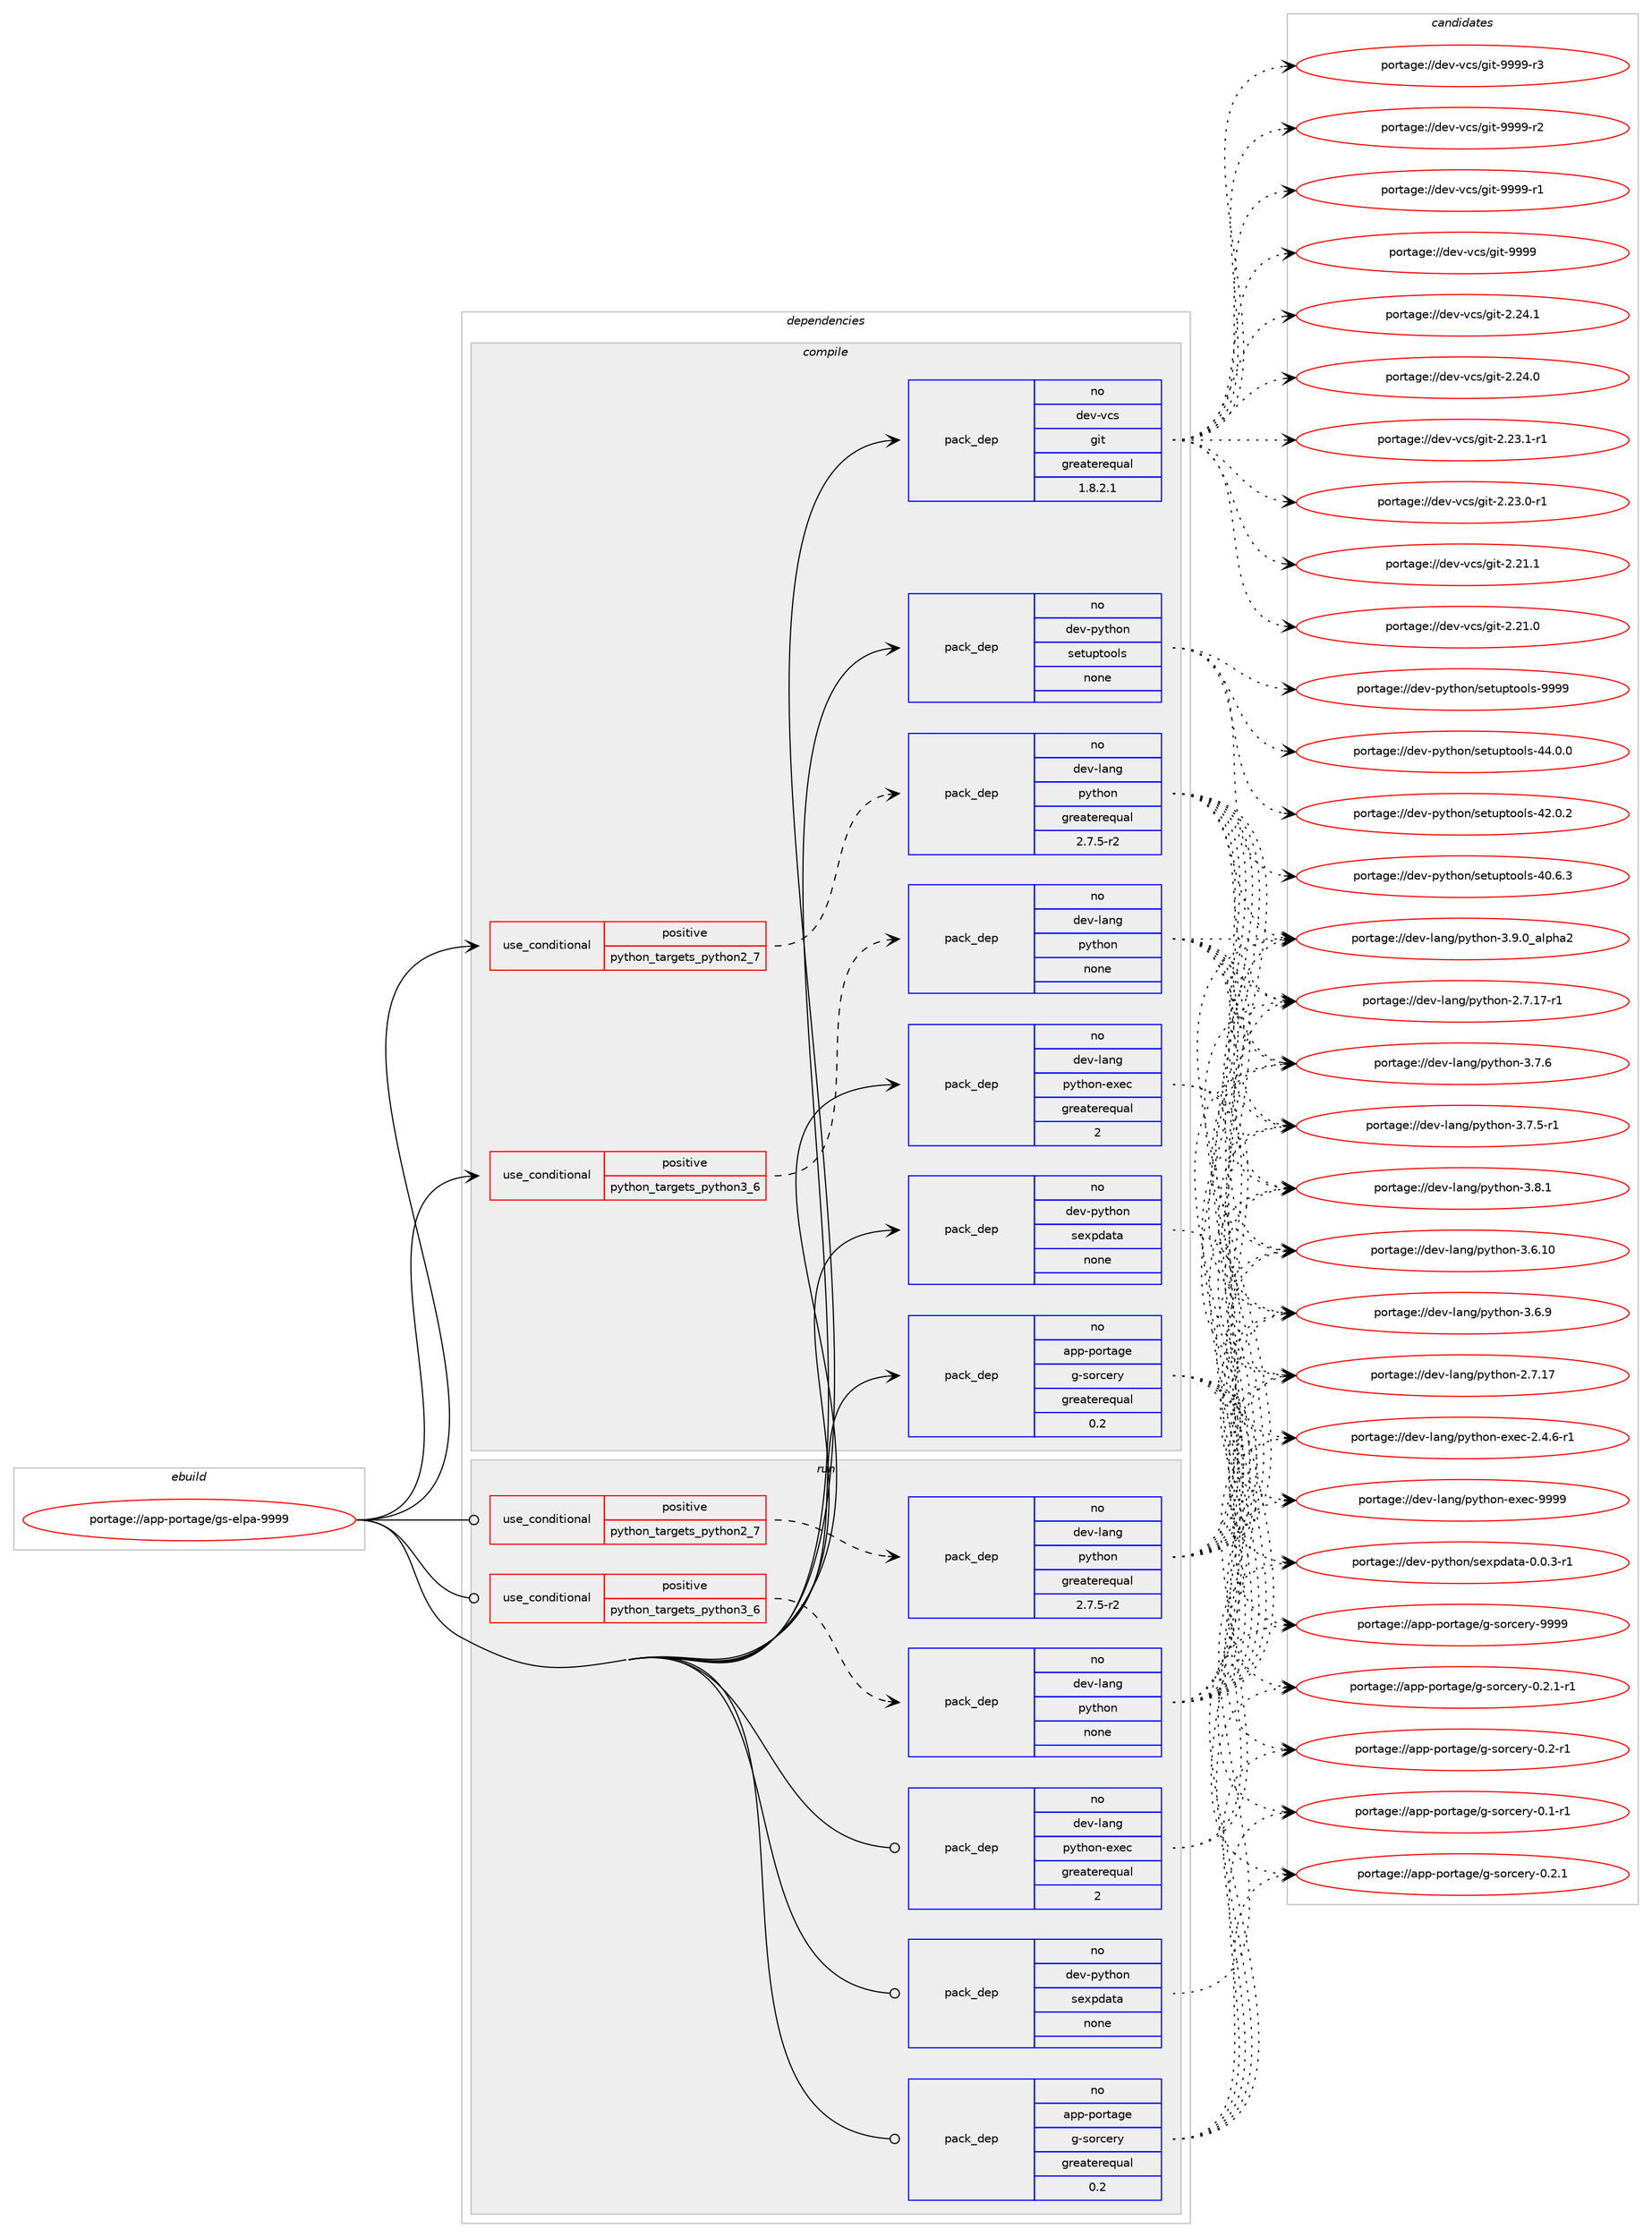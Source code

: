 digraph prolog {

# *************
# Graph options
# *************

newrank=true;
concentrate=true;
compound=true;
graph [rankdir=LR,fontname=Helvetica,fontsize=10,ranksep=1.5];#, ranksep=2.5, nodesep=0.2];
edge  [arrowhead=vee];
node  [fontname=Helvetica,fontsize=10];

# **********
# The ebuild
# **********

subgraph cluster_leftcol {
color=gray;
label=<<i>ebuild</i>>;
id [label="portage://app-portage/gs-elpa-9999", color=red, width=4, href="../app-portage/gs-elpa-9999.svg"];
}

# ****************
# The dependencies
# ****************

subgraph cluster_midcol {
color=gray;
label=<<i>dependencies</i>>;
subgraph cluster_compile {
fillcolor="#eeeeee";
style=filled;
label=<<i>compile</i>>;
subgraph cond141185 {
dependency601815 [label=<<TABLE BORDER="0" CELLBORDER="1" CELLSPACING="0" CELLPADDING="4"><TR><TD ROWSPAN="3" CELLPADDING="10">use_conditional</TD></TR><TR><TD>positive</TD></TR><TR><TD>python_targets_python2_7</TD></TR></TABLE>>, shape=none, color=red];
subgraph pack452587 {
dependency601816 [label=<<TABLE BORDER="0" CELLBORDER="1" CELLSPACING="0" CELLPADDING="4" WIDTH="220"><TR><TD ROWSPAN="6" CELLPADDING="30">pack_dep</TD></TR><TR><TD WIDTH="110">no</TD></TR><TR><TD>dev-lang</TD></TR><TR><TD>python</TD></TR><TR><TD>greaterequal</TD></TR><TR><TD>2.7.5-r2</TD></TR></TABLE>>, shape=none, color=blue];
}
dependency601815:e -> dependency601816:w [weight=20,style="dashed",arrowhead="vee"];
}
id:e -> dependency601815:w [weight=20,style="solid",arrowhead="vee"];
subgraph cond141186 {
dependency601817 [label=<<TABLE BORDER="0" CELLBORDER="1" CELLSPACING="0" CELLPADDING="4"><TR><TD ROWSPAN="3" CELLPADDING="10">use_conditional</TD></TR><TR><TD>positive</TD></TR><TR><TD>python_targets_python3_6</TD></TR></TABLE>>, shape=none, color=red];
subgraph pack452588 {
dependency601818 [label=<<TABLE BORDER="0" CELLBORDER="1" CELLSPACING="0" CELLPADDING="4" WIDTH="220"><TR><TD ROWSPAN="6" CELLPADDING="30">pack_dep</TD></TR><TR><TD WIDTH="110">no</TD></TR><TR><TD>dev-lang</TD></TR><TR><TD>python</TD></TR><TR><TD>none</TD></TR><TR><TD></TD></TR></TABLE>>, shape=none, color=blue];
}
dependency601817:e -> dependency601818:w [weight=20,style="dashed",arrowhead="vee"];
}
id:e -> dependency601817:w [weight=20,style="solid",arrowhead="vee"];
subgraph pack452589 {
dependency601819 [label=<<TABLE BORDER="0" CELLBORDER="1" CELLSPACING="0" CELLPADDING="4" WIDTH="220"><TR><TD ROWSPAN="6" CELLPADDING="30">pack_dep</TD></TR><TR><TD WIDTH="110">no</TD></TR><TR><TD>app-portage</TD></TR><TR><TD>g-sorcery</TD></TR><TR><TD>greaterequal</TD></TR><TR><TD>0.2</TD></TR></TABLE>>, shape=none, color=blue];
}
id:e -> dependency601819:w [weight=20,style="solid",arrowhead="vee"];
subgraph pack452590 {
dependency601820 [label=<<TABLE BORDER="0" CELLBORDER="1" CELLSPACING="0" CELLPADDING="4" WIDTH="220"><TR><TD ROWSPAN="6" CELLPADDING="30">pack_dep</TD></TR><TR><TD WIDTH="110">no</TD></TR><TR><TD>dev-lang</TD></TR><TR><TD>python-exec</TD></TR><TR><TD>greaterequal</TD></TR><TR><TD>2</TD></TR></TABLE>>, shape=none, color=blue];
}
id:e -> dependency601820:w [weight=20,style="solid",arrowhead="vee"];
subgraph pack452591 {
dependency601821 [label=<<TABLE BORDER="0" CELLBORDER="1" CELLSPACING="0" CELLPADDING="4" WIDTH="220"><TR><TD ROWSPAN="6" CELLPADDING="30">pack_dep</TD></TR><TR><TD WIDTH="110">no</TD></TR><TR><TD>dev-python</TD></TR><TR><TD>setuptools</TD></TR><TR><TD>none</TD></TR><TR><TD></TD></TR></TABLE>>, shape=none, color=blue];
}
id:e -> dependency601821:w [weight=20,style="solid",arrowhead="vee"];
subgraph pack452592 {
dependency601822 [label=<<TABLE BORDER="0" CELLBORDER="1" CELLSPACING="0" CELLPADDING="4" WIDTH="220"><TR><TD ROWSPAN="6" CELLPADDING="30">pack_dep</TD></TR><TR><TD WIDTH="110">no</TD></TR><TR><TD>dev-python</TD></TR><TR><TD>sexpdata</TD></TR><TR><TD>none</TD></TR><TR><TD></TD></TR></TABLE>>, shape=none, color=blue];
}
id:e -> dependency601822:w [weight=20,style="solid",arrowhead="vee"];
subgraph pack452593 {
dependency601823 [label=<<TABLE BORDER="0" CELLBORDER="1" CELLSPACING="0" CELLPADDING="4" WIDTH="220"><TR><TD ROWSPAN="6" CELLPADDING="30">pack_dep</TD></TR><TR><TD WIDTH="110">no</TD></TR><TR><TD>dev-vcs</TD></TR><TR><TD>git</TD></TR><TR><TD>greaterequal</TD></TR><TR><TD>1.8.2.1</TD></TR></TABLE>>, shape=none, color=blue];
}
id:e -> dependency601823:w [weight=20,style="solid",arrowhead="vee"];
}
subgraph cluster_compileandrun {
fillcolor="#eeeeee";
style=filled;
label=<<i>compile and run</i>>;
}
subgraph cluster_run {
fillcolor="#eeeeee";
style=filled;
label=<<i>run</i>>;
subgraph cond141187 {
dependency601824 [label=<<TABLE BORDER="0" CELLBORDER="1" CELLSPACING="0" CELLPADDING="4"><TR><TD ROWSPAN="3" CELLPADDING="10">use_conditional</TD></TR><TR><TD>positive</TD></TR><TR><TD>python_targets_python2_7</TD></TR></TABLE>>, shape=none, color=red];
subgraph pack452594 {
dependency601825 [label=<<TABLE BORDER="0" CELLBORDER="1" CELLSPACING="0" CELLPADDING="4" WIDTH="220"><TR><TD ROWSPAN="6" CELLPADDING="30">pack_dep</TD></TR><TR><TD WIDTH="110">no</TD></TR><TR><TD>dev-lang</TD></TR><TR><TD>python</TD></TR><TR><TD>greaterequal</TD></TR><TR><TD>2.7.5-r2</TD></TR></TABLE>>, shape=none, color=blue];
}
dependency601824:e -> dependency601825:w [weight=20,style="dashed",arrowhead="vee"];
}
id:e -> dependency601824:w [weight=20,style="solid",arrowhead="odot"];
subgraph cond141188 {
dependency601826 [label=<<TABLE BORDER="0" CELLBORDER="1" CELLSPACING="0" CELLPADDING="4"><TR><TD ROWSPAN="3" CELLPADDING="10">use_conditional</TD></TR><TR><TD>positive</TD></TR><TR><TD>python_targets_python3_6</TD></TR></TABLE>>, shape=none, color=red];
subgraph pack452595 {
dependency601827 [label=<<TABLE BORDER="0" CELLBORDER="1" CELLSPACING="0" CELLPADDING="4" WIDTH="220"><TR><TD ROWSPAN="6" CELLPADDING="30">pack_dep</TD></TR><TR><TD WIDTH="110">no</TD></TR><TR><TD>dev-lang</TD></TR><TR><TD>python</TD></TR><TR><TD>none</TD></TR><TR><TD></TD></TR></TABLE>>, shape=none, color=blue];
}
dependency601826:e -> dependency601827:w [weight=20,style="dashed",arrowhead="vee"];
}
id:e -> dependency601826:w [weight=20,style="solid",arrowhead="odot"];
subgraph pack452596 {
dependency601828 [label=<<TABLE BORDER="0" CELLBORDER="1" CELLSPACING="0" CELLPADDING="4" WIDTH="220"><TR><TD ROWSPAN="6" CELLPADDING="30">pack_dep</TD></TR><TR><TD WIDTH="110">no</TD></TR><TR><TD>app-portage</TD></TR><TR><TD>g-sorcery</TD></TR><TR><TD>greaterequal</TD></TR><TR><TD>0.2</TD></TR></TABLE>>, shape=none, color=blue];
}
id:e -> dependency601828:w [weight=20,style="solid",arrowhead="odot"];
subgraph pack452597 {
dependency601829 [label=<<TABLE BORDER="0" CELLBORDER="1" CELLSPACING="0" CELLPADDING="4" WIDTH="220"><TR><TD ROWSPAN="6" CELLPADDING="30">pack_dep</TD></TR><TR><TD WIDTH="110">no</TD></TR><TR><TD>dev-lang</TD></TR><TR><TD>python-exec</TD></TR><TR><TD>greaterequal</TD></TR><TR><TD>2</TD></TR></TABLE>>, shape=none, color=blue];
}
id:e -> dependency601829:w [weight=20,style="solid",arrowhead="odot"];
subgraph pack452598 {
dependency601830 [label=<<TABLE BORDER="0" CELLBORDER="1" CELLSPACING="0" CELLPADDING="4" WIDTH="220"><TR><TD ROWSPAN="6" CELLPADDING="30">pack_dep</TD></TR><TR><TD WIDTH="110">no</TD></TR><TR><TD>dev-python</TD></TR><TR><TD>sexpdata</TD></TR><TR><TD>none</TD></TR><TR><TD></TD></TR></TABLE>>, shape=none, color=blue];
}
id:e -> dependency601830:w [weight=20,style="solid",arrowhead="odot"];
}
}

# **************
# The candidates
# **************

subgraph cluster_choices {
rank=same;
color=gray;
label=<<i>candidates</i>>;

subgraph choice452587 {
color=black;
nodesep=1;
choice10010111845108971101034711212111610411111045514657464895971081121049750 [label="portage://dev-lang/python-3.9.0_alpha2", color=red, width=4,href="../dev-lang/python-3.9.0_alpha2.svg"];
choice100101118451089711010347112121116104111110455146564649 [label="portage://dev-lang/python-3.8.1", color=red, width=4,href="../dev-lang/python-3.8.1.svg"];
choice100101118451089711010347112121116104111110455146554654 [label="portage://dev-lang/python-3.7.6", color=red, width=4,href="../dev-lang/python-3.7.6.svg"];
choice1001011184510897110103471121211161041111104551465546534511449 [label="portage://dev-lang/python-3.7.5-r1", color=red, width=4,href="../dev-lang/python-3.7.5-r1.svg"];
choice100101118451089711010347112121116104111110455146544657 [label="portage://dev-lang/python-3.6.9", color=red, width=4,href="../dev-lang/python-3.6.9.svg"];
choice10010111845108971101034711212111610411111045514654464948 [label="portage://dev-lang/python-3.6.10", color=red, width=4,href="../dev-lang/python-3.6.10.svg"];
choice100101118451089711010347112121116104111110455046554649554511449 [label="portage://dev-lang/python-2.7.17-r1", color=red, width=4,href="../dev-lang/python-2.7.17-r1.svg"];
choice10010111845108971101034711212111610411111045504655464955 [label="portage://dev-lang/python-2.7.17", color=red, width=4,href="../dev-lang/python-2.7.17.svg"];
dependency601816:e -> choice10010111845108971101034711212111610411111045514657464895971081121049750:w [style=dotted,weight="100"];
dependency601816:e -> choice100101118451089711010347112121116104111110455146564649:w [style=dotted,weight="100"];
dependency601816:e -> choice100101118451089711010347112121116104111110455146554654:w [style=dotted,weight="100"];
dependency601816:e -> choice1001011184510897110103471121211161041111104551465546534511449:w [style=dotted,weight="100"];
dependency601816:e -> choice100101118451089711010347112121116104111110455146544657:w [style=dotted,weight="100"];
dependency601816:e -> choice10010111845108971101034711212111610411111045514654464948:w [style=dotted,weight="100"];
dependency601816:e -> choice100101118451089711010347112121116104111110455046554649554511449:w [style=dotted,weight="100"];
dependency601816:e -> choice10010111845108971101034711212111610411111045504655464955:w [style=dotted,weight="100"];
}
subgraph choice452588 {
color=black;
nodesep=1;
choice10010111845108971101034711212111610411111045514657464895971081121049750 [label="portage://dev-lang/python-3.9.0_alpha2", color=red, width=4,href="../dev-lang/python-3.9.0_alpha2.svg"];
choice100101118451089711010347112121116104111110455146564649 [label="portage://dev-lang/python-3.8.1", color=red, width=4,href="../dev-lang/python-3.8.1.svg"];
choice100101118451089711010347112121116104111110455146554654 [label="portage://dev-lang/python-3.7.6", color=red, width=4,href="../dev-lang/python-3.7.6.svg"];
choice1001011184510897110103471121211161041111104551465546534511449 [label="portage://dev-lang/python-3.7.5-r1", color=red, width=4,href="../dev-lang/python-3.7.5-r1.svg"];
choice100101118451089711010347112121116104111110455146544657 [label="portage://dev-lang/python-3.6.9", color=red, width=4,href="../dev-lang/python-3.6.9.svg"];
choice10010111845108971101034711212111610411111045514654464948 [label="portage://dev-lang/python-3.6.10", color=red, width=4,href="../dev-lang/python-3.6.10.svg"];
choice100101118451089711010347112121116104111110455046554649554511449 [label="portage://dev-lang/python-2.7.17-r1", color=red, width=4,href="../dev-lang/python-2.7.17-r1.svg"];
choice10010111845108971101034711212111610411111045504655464955 [label="portage://dev-lang/python-2.7.17", color=red, width=4,href="../dev-lang/python-2.7.17.svg"];
dependency601818:e -> choice10010111845108971101034711212111610411111045514657464895971081121049750:w [style=dotted,weight="100"];
dependency601818:e -> choice100101118451089711010347112121116104111110455146564649:w [style=dotted,weight="100"];
dependency601818:e -> choice100101118451089711010347112121116104111110455146554654:w [style=dotted,weight="100"];
dependency601818:e -> choice1001011184510897110103471121211161041111104551465546534511449:w [style=dotted,weight="100"];
dependency601818:e -> choice100101118451089711010347112121116104111110455146544657:w [style=dotted,weight="100"];
dependency601818:e -> choice10010111845108971101034711212111610411111045514654464948:w [style=dotted,weight="100"];
dependency601818:e -> choice100101118451089711010347112121116104111110455046554649554511449:w [style=dotted,weight="100"];
dependency601818:e -> choice10010111845108971101034711212111610411111045504655464955:w [style=dotted,weight="100"];
}
subgraph choice452589 {
color=black;
nodesep=1;
choice9711211245112111114116971031014710345115111114991011141214557575757 [label="portage://app-portage/g-sorcery-9999", color=red, width=4,href="../app-portage/g-sorcery-9999.svg"];
choice9711211245112111114116971031014710345115111114991011141214548465046494511449 [label="portage://app-portage/g-sorcery-0.2.1-r1", color=red, width=4,href="../app-portage/g-sorcery-0.2.1-r1.svg"];
choice971121124511211111411697103101471034511511111499101114121454846504649 [label="portage://app-portage/g-sorcery-0.2.1", color=red, width=4,href="../app-portage/g-sorcery-0.2.1.svg"];
choice971121124511211111411697103101471034511511111499101114121454846504511449 [label="portage://app-portage/g-sorcery-0.2-r1", color=red, width=4,href="../app-portage/g-sorcery-0.2-r1.svg"];
choice971121124511211111411697103101471034511511111499101114121454846494511449 [label="portage://app-portage/g-sorcery-0.1-r1", color=red, width=4,href="../app-portage/g-sorcery-0.1-r1.svg"];
dependency601819:e -> choice9711211245112111114116971031014710345115111114991011141214557575757:w [style=dotted,weight="100"];
dependency601819:e -> choice9711211245112111114116971031014710345115111114991011141214548465046494511449:w [style=dotted,weight="100"];
dependency601819:e -> choice971121124511211111411697103101471034511511111499101114121454846504649:w [style=dotted,weight="100"];
dependency601819:e -> choice971121124511211111411697103101471034511511111499101114121454846504511449:w [style=dotted,weight="100"];
dependency601819:e -> choice971121124511211111411697103101471034511511111499101114121454846494511449:w [style=dotted,weight="100"];
}
subgraph choice452590 {
color=black;
nodesep=1;
choice10010111845108971101034711212111610411111045101120101994557575757 [label="portage://dev-lang/python-exec-9999", color=red, width=4,href="../dev-lang/python-exec-9999.svg"];
choice10010111845108971101034711212111610411111045101120101994550465246544511449 [label="portage://dev-lang/python-exec-2.4.6-r1", color=red, width=4,href="../dev-lang/python-exec-2.4.6-r1.svg"];
dependency601820:e -> choice10010111845108971101034711212111610411111045101120101994557575757:w [style=dotted,weight="100"];
dependency601820:e -> choice10010111845108971101034711212111610411111045101120101994550465246544511449:w [style=dotted,weight="100"];
}
subgraph choice452591 {
color=black;
nodesep=1;
choice10010111845112121116104111110471151011161171121161111111081154557575757 [label="portage://dev-python/setuptools-9999", color=red, width=4,href="../dev-python/setuptools-9999.svg"];
choice100101118451121211161041111104711510111611711211611111110811545525246484648 [label="portage://dev-python/setuptools-44.0.0", color=red, width=4,href="../dev-python/setuptools-44.0.0.svg"];
choice100101118451121211161041111104711510111611711211611111110811545525046484650 [label="portage://dev-python/setuptools-42.0.2", color=red, width=4,href="../dev-python/setuptools-42.0.2.svg"];
choice100101118451121211161041111104711510111611711211611111110811545524846544651 [label="portage://dev-python/setuptools-40.6.3", color=red, width=4,href="../dev-python/setuptools-40.6.3.svg"];
dependency601821:e -> choice10010111845112121116104111110471151011161171121161111111081154557575757:w [style=dotted,weight="100"];
dependency601821:e -> choice100101118451121211161041111104711510111611711211611111110811545525246484648:w [style=dotted,weight="100"];
dependency601821:e -> choice100101118451121211161041111104711510111611711211611111110811545525046484650:w [style=dotted,weight="100"];
dependency601821:e -> choice100101118451121211161041111104711510111611711211611111110811545524846544651:w [style=dotted,weight="100"];
}
subgraph choice452592 {
color=black;
nodesep=1;
choice100101118451121211161041111104711510112011210097116974548464846514511449 [label="portage://dev-python/sexpdata-0.0.3-r1", color=red, width=4,href="../dev-python/sexpdata-0.0.3-r1.svg"];
dependency601822:e -> choice100101118451121211161041111104711510112011210097116974548464846514511449:w [style=dotted,weight="100"];
}
subgraph choice452593 {
color=black;
nodesep=1;
choice10010111845118991154710310511645575757574511451 [label="portage://dev-vcs/git-9999-r3", color=red, width=4,href="../dev-vcs/git-9999-r3.svg"];
choice10010111845118991154710310511645575757574511450 [label="portage://dev-vcs/git-9999-r2", color=red, width=4,href="../dev-vcs/git-9999-r2.svg"];
choice10010111845118991154710310511645575757574511449 [label="portage://dev-vcs/git-9999-r1", color=red, width=4,href="../dev-vcs/git-9999-r1.svg"];
choice1001011184511899115471031051164557575757 [label="portage://dev-vcs/git-9999", color=red, width=4,href="../dev-vcs/git-9999.svg"];
choice10010111845118991154710310511645504650524649 [label="portage://dev-vcs/git-2.24.1", color=red, width=4,href="../dev-vcs/git-2.24.1.svg"];
choice10010111845118991154710310511645504650524648 [label="portage://dev-vcs/git-2.24.0", color=red, width=4,href="../dev-vcs/git-2.24.0.svg"];
choice100101118451189911547103105116455046505146494511449 [label="portage://dev-vcs/git-2.23.1-r1", color=red, width=4,href="../dev-vcs/git-2.23.1-r1.svg"];
choice100101118451189911547103105116455046505146484511449 [label="portage://dev-vcs/git-2.23.0-r1", color=red, width=4,href="../dev-vcs/git-2.23.0-r1.svg"];
choice10010111845118991154710310511645504650494649 [label="portage://dev-vcs/git-2.21.1", color=red, width=4,href="../dev-vcs/git-2.21.1.svg"];
choice10010111845118991154710310511645504650494648 [label="portage://dev-vcs/git-2.21.0", color=red, width=4,href="../dev-vcs/git-2.21.0.svg"];
dependency601823:e -> choice10010111845118991154710310511645575757574511451:w [style=dotted,weight="100"];
dependency601823:e -> choice10010111845118991154710310511645575757574511450:w [style=dotted,weight="100"];
dependency601823:e -> choice10010111845118991154710310511645575757574511449:w [style=dotted,weight="100"];
dependency601823:e -> choice1001011184511899115471031051164557575757:w [style=dotted,weight="100"];
dependency601823:e -> choice10010111845118991154710310511645504650524649:w [style=dotted,weight="100"];
dependency601823:e -> choice10010111845118991154710310511645504650524648:w [style=dotted,weight="100"];
dependency601823:e -> choice100101118451189911547103105116455046505146494511449:w [style=dotted,weight="100"];
dependency601823:e -> choice100101118451189911547103105116455046505146484511449:w [style=dotted,weight="100"];
dependency601823:e -> choice10010111845118991154710310511645504650494649:w [style=dotted,weight="100"];
dependency601823:e -> choice10010111845118991154710310511645504650494648:w [style=dotted,weight="100"];
}
subgraph choice452594 {
color=black;
nodesep=1;
choice10010111845108971101034711212111610411111045514657464895971081121049750 [label="portage://dev-lang/python-3.9.0_alpha2", color=red, width=4,href="../dev-lang/python-3.9.0_alpha2.svg"];
choice100101118451089711010347112121116104111110455146564649 [label="portage://dev-lang/python-3.8.1", color=red, width=4,href="../dev-lang/python-3.8.1.svg"];
choice100101118451089711010347112121116104111110455146554654 [label="portage://dev-lang/python-3.7.6", color=red, width=4,href="../dev-lang/python-3.7.6.svg"];
choice1001011184510897110103471121211161041111104551465546534511449 [label="portage://dev-lang/python-3.7.5-r1", color=red, width=4,href="../dev-lang/python-3.7.5-r1.svg"];
choice100101118451089711010347112121116104111110455146544657 [label="portage://dev-lang/python-3.6.9", color=red, width=4,href="../dev-lang/python-3.6.9.svg"];
choice10010111845108971101034711212111610411111045514654464948 [label="portage://dev-lang/python-3.6.10", color=red, width=4,href="../dev-lang/python-3.6.10.svg"];
choice100101118451089711010347112121116104111110455046554649554511449 [label="portage://dev-lang/python-2.7.17-r1", color=red, width=4,href="../dev-lang/python-2.7.17-r1.svg"];
choice10010111845108971101034711212111610411111045504655464955 [label="portage://dev-lang/python-2.7.17", color=red, width=4,href="../dev-lang/python-2.7.17.svg"];
dependency601825:e -> choice10010111845108971101034711212111610411111045514657464895971081121049750:w [style=dotted,weight="100"];
dependency601825:e -> choice100101118451089711010347112121116104111110455146564649:w [style=dotted,weight="100"];
dependency601825:e -> choice100101118451089711010347112121116104111110455146554654:w [style=dotted,weight="100"];
dependency601825:e -> choice1001011184510897110103471121211161041111104551465546534511449:w [style=dotted,weight="100"];
dependency601825:e -> choice100101118451089711010347112121116104111110455146544657:w [style=dotted,weight="100"];
dependency601825:e -> choice10010111845108971101034711212111610411111045514654464948:w [style=dotted,weight="100"];
dependency601825:e -> choice100101118451089711010347112121116104111110455046554649554511449:w [style=dotted,weight="100"];
dependency601825:e -> choice10010111845108971101034711212111610411111045504655464955:w [style=dotted,weight="100"];
}
subgraph choice452595 {
color=black;
nodesep=1;
choice10010111845108971101034711212111610411111045514657464895971081121049750 [label="portage://dev-lang/python-3.9.0_alpha2", color=red, width=4,href="../dev-lang/python-3.9.0_alpha2.svg"];
choice100101118451089711010347112121116104111110455146564649 [label="portage://dev-lang/python-3.8.1", color=red, width=4,href="../dev-lang/python-3.8.1.svg"];
choice100101118451089711010347112121116104111110455146554654 [label="portage://dev-lang/python-3.7.6", color=red, width=4,href="../dev-lang/python-3.7.6.svg"];
choice1001011184510897110103471121211161041111104551465546534511449 [label="portage://dev-lang/python-3.7.5-r1", color=red, width=4,href="../dev-lang/python-3.7.5-r1.svg"];
choice100101118451089711010347112121116104111110455146544657 [label="portage://dev-lang/python-3.6.9", color=red, width=4,href="../dev-lang/python-3.6.9.svg"];
choice10010111845108971101034711212111610411111045514654464948 [label="portage://dev-lang/python-3.6.10", color=red, width=4,href="../dev-lang/python-3.6.10.svg"];
choice100101118451089711010347112121116104111110455046554649554511449 [label="portage://dev-lang/python-2.7.17-r1", color=red, width=4,href="../dev-lang/python-2.7.17-r1.svg"];
choice10010111845108971101034711212111610411111045504655464955 [label="portage://dev-lang/python-2.7.17", color=red, width=4,href="../dev-lang/python-2.7.17.svg"];
dependency601827:e -> choice10010111845108971101034711212111610411111045514657464895971081121049750:w [style=dotted,weight="100"];
dependency601827:e -> choice100101118451089711010347112121116104111110455146564649:w [style=dotted,weight="100"];
dependency601827:e -> choice100101118451089711010347112121116104111110455146554654:w [style=dotted,weight="100"];
dependency601827:e -> choice1001011184510897110103471121211161041111104551465546534511449:w [style=dotted,weight="100"];
dependency601827:e -> choice100101118451089711010347112121116104111110455146544657:w [style=dotted,weight="100"];
dependency601827:e -> choice10010111845108971101034711212111610411111045514654464948:w [style=dotted,weight="100"];
dependency601827:e -> choice100101118451089711010347112121116104111110455046554649554511449:w [style=dotted,weight="100"];
dependency601827:e -> choice10010111845108971101034711212111610411111045504655464955:w [style=dotted,weight="100"];
}
subgraph choice452596 {
color=black;
nodesep=1;
choice9711211245112111114116971031014710345115111114991011141214557575757 [label="portage://app-portage/g-sorcery-9999", color=red, width=4,href="../app-portage/g-sorcery-9999.svg"];
choice9711211245112111114116971031014710345115111114991011141214548465046494511449 [label="portage://app-portage/g-sorcery-0.2.1-r1", color=red, width=4,href="../app-portage/g-sorcery-0.2.1-r1.svg"];
choice971121124511211111411697103101471034511511111499101114121454846504649 [label="portage://app-portage/g-sorcery-0.2.1", color=red, width=4,href="../app-portage/g-sorcery-0.2.1.svg"];
choice971121124511211111411697103101471034511511111499101114121454846504511449 [label="portage://app-portage/g-sorcery-0.2-r1", color=red, width=4,href="../app-portage/g-sorcery-0.2-r1.svg"];
choice971121124511211111411697103101471034511511111499101114121454846494511449 [label="portage://app-portage/g-sorcery-0.1-r1", color=red, width=4,href="../app-portage/g-sorcery-0.1-r1.svg"];
dependency601828:e -> choice9711211245112111114116971031014710345115111114991011141214557575757:w [style=dotted,weight="100"];
dependency601828:e -> choice9711211245112111114116971031014710345115111114991011141214548465046494511449:w [style=dotted,weight="100"];
dependency601828:e -> choice971121124511211111411697103101471034511511111499101114121454846504649:w [style=dotted,weight="100"];
dependency601828:e -> choice971121124511211111411697103101471034511511111499101114121454846504511449:w [style=dotted,weight="100"];
dependency601828:e -> choice971121124511211111411697103101471034511511111499101114121454846494511449:w [style=dotted,weight="100"];
}
subgraph choice452597 {
color=black;
nodesep=1;
choice10010111845108971101034711212111610411111045101120101994557575757 [label="portage://dev-lang/python-exec-9999", color=red, width=4,href="../dev-lang/python-exec-9999.svg"];
choice10010111845108971101034711212111610411111045101120101994550465246544511449 [label="portage://dev-lang/python-exec-2.4.6-r1", color=red, width=4,href="../dev-lang/python-exec-2.4.6-r1.svg"];
dependency601829:e -> choice10010111845108971101034711212111610411111045101120101994557575757:w [style=dotted,weight="100"];
dependency601829:e -> choice10010111845108971101034711212111610411111045101120101994550465246544511449:w [style=dotted,weight="100"];
}
subgraph choice452598 {
color=black;
nodesep=1;
choice100101118451121211161041111104711510112011210097116974548464846514511449 [label="portage://dev-python/sexpdata-0.0.3-r1", color=red, width=4,href="../dev-python/sexpdata-0.0.3-r1.svg"];
dependency601830:e -> choice100101118451121211161041111104711510112011210097116974548464846514511449:w [style=dotted,weight="100"];
}
}

}
